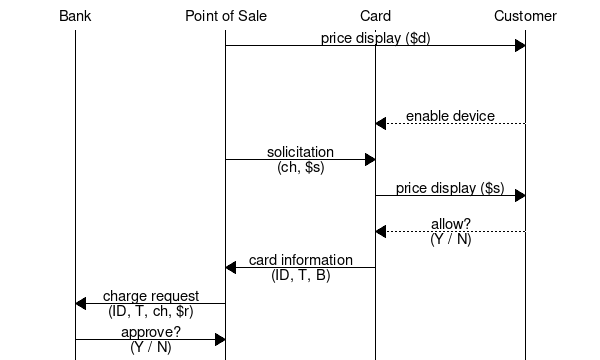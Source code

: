 # Newer CC Protocol
msc {
 arcgradient = 0;

 a [label="Bank"],b [label="Point of Sale"],c [label="Card"],d [label="Customer"];

 b=>d [label="price display ($d)"];
 |||;
 |||;
 d>>c [label="enable device"];
 b=>c [label="solicitation\n(ch, $s)"];
 c=>d [label="price display ($s)"];
 d>>c [label="allow?\n(Y / N)"];
 c=>b [label="card information\n(ID, T, B)"];
 b=>a [label="charge request\n(ID, T, ch, $r)"];
 a=>b [label="approve?\n(Y / N)"];
}
